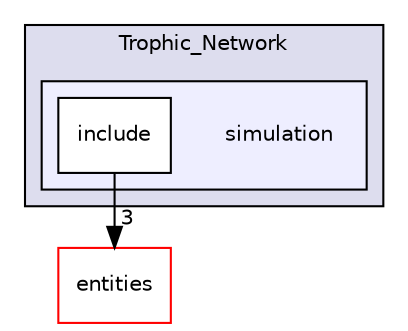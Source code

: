 digraph "C:/Users/ququq/Desktop/Repository Local Projet/Trophic_Network/simulation" {
  compound=true
  node [ fontsize="10", fontname="Helvetica"];
  edge [ labelfontsize="10", labelfontname="Helvetica"];
  subgraph clusterdir_9030cdca5aeddc1fcb3a2c9bcb6872d7 {
    graph [ bgcolor="#ddddee", pencolor="black", label="Trophic_Network" fontname="Helvetica", fontsize="10", URL="dir_9030cdca5aeddc1fcb3a2c9bcb6872d7.html"]
  subgraph clusterdir_a929f530a25c55a4c5cc63130691af8b {
    graph [ bgcolor="#eeeeff", pencolor="black", label="" URL="dir_a929f530a25c55a4c5cc63130691af8b.html"];
    dir_a929f530a25c55a4c5cc63130691af8b [shape=plaintext label="simulation"];
    dir_d109e71f57868c4b296e0a23c173faee [shape=box label="include" color="black" fillcolor="white" style="filled" URL="dir_d109e71f57868c4b296e0a23c173faee.html"];
  }
  }
  dir_5f80013d9f8a3f0528e3199f2c210c49 [shape=box label="entities" fillcolor="white" style="filled" color="red" URL="dir_5f80013d9f8a3f0528e3199f2c210c49.html"];
  dir_d109e71f57868c4b296e0a23c173faee->dir_5f80013d9f8a3f0528e3199f2c210c49 [headlabel="3", labeldistance=1.5 headhref="dir_000012_000004.html"];
}
